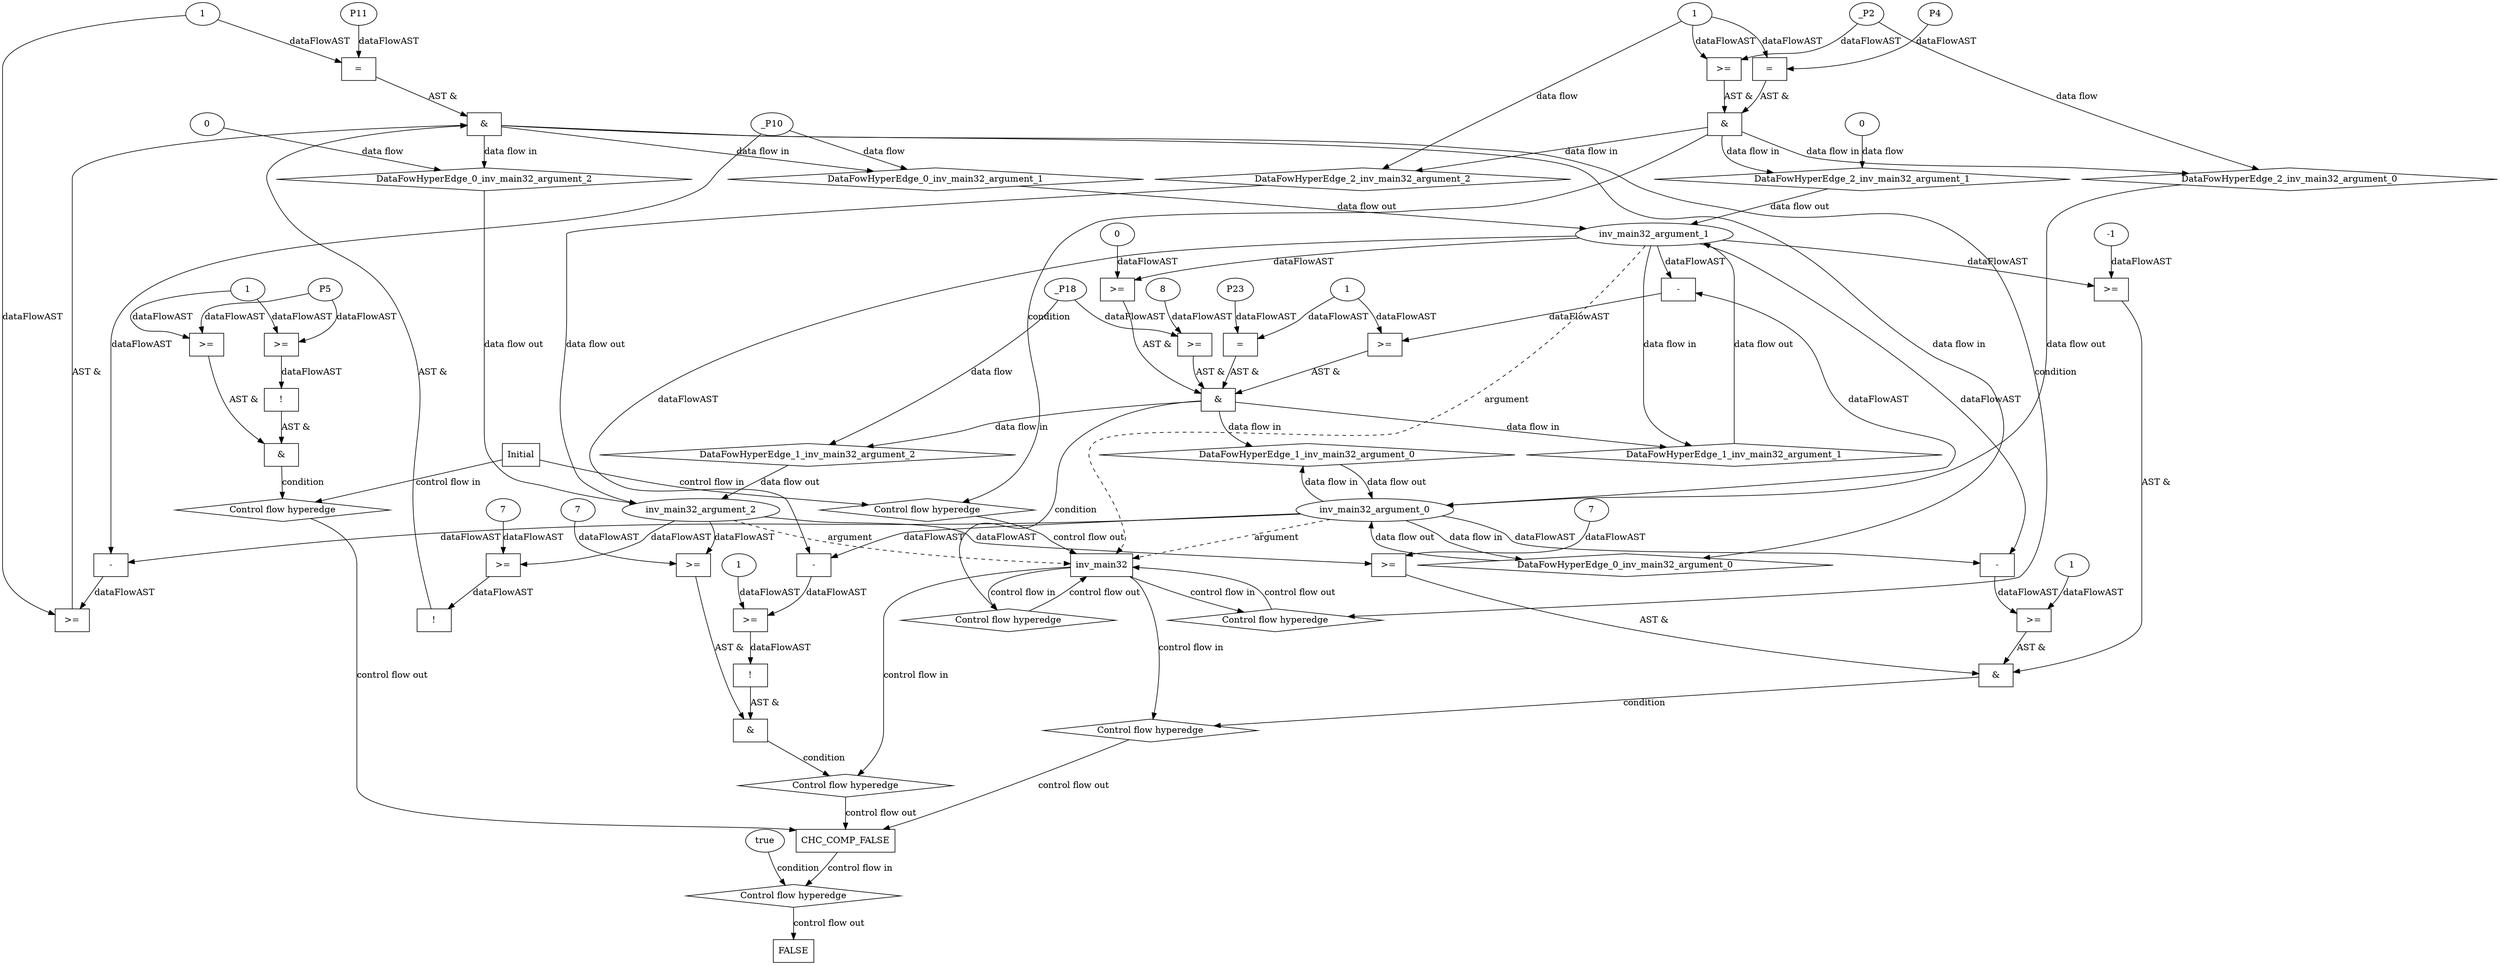 digraph dag {
"CHC_COMP_FALSE" [label="CHC_COMP_FALSE" nodeName="CHC_COMP_FALSE" class=cfn  shape="rect"];
"inv_main32" [label="inv_main32" nodeName="inv_main32" class=cfn  shape="rect"];
FALSE [label="FALSE" nodeName=FALSE class=cfn  shape="rect"];
Initial [label="Initial" nodeName=Initial class=cfn  shape="rect"];
ControlFowHyperEdge_0 [label="Control flow hyperedge" nodeName=ControlFowHyperEdge_0 class=controlFlowHyperEdge shape="diamond"];
"inv_main32" -> ControlFowHyperEdge_0 [label="control flow in"]
ControlFowHyperEdge_0 -> "inv_main32" [label="control flow out"]
ControlFowHyperEdge_1 [label="Control flow hyperedge" nodeName=ControlFowHyperEdge_1 class=controlFlowHyperEdge shape="diamond"];
"inv_main32" -> ControlFowHyperEdge_1 [label="control flow in"]
ControlFowHyperEdge_1 -> "inv_main32" [label="control flow out"]
ControlFowHyperEdge_2 [label="Control flow hyperedge" nodeName=ControlFowHyperEdge_2 class=controlFlowHyperEdge shape="diamond"];
"Initial" -> ControlFowHyperEdge_2 [label="control flow in"]
ControlFowHyperEdge_2 -> "inv_main32" [label="control flow out"]
ControlFowHyperEdge_3 [label="Control flow hyperedge" nodeName=ControlFowHyperEdge_3 class=controlFlowHyperEdge shape="diamond"];
"Initial" -> ControlFowHyperEdge_3 [label="control flow in"]
ControlFowHyperEdge_3 -> "CHC_COMP_FALSE" [label="control flow out"]
ControlFowHyperEdge_4 [label="Control flow hyperedge" nodeName=ControlFowHyperEdge_4 class=controlFlowHyperEdge shape="diamond"];
"inv_main32" -> ControlFowHyperEdge_4 [label="control flow in"]
ControlFowHyperEdge_4 -> "CHC_COMP_FALSE" [label="control flow out"]
ControlFowHyperEdge_5 [label="Control flow hyperedge" nodeName=ControlFowHyperEdge_5 class=controlFlowHyperEdge shape="diamond"];
"inv_main32" -> ControlFowHyperEdge_5 [label="control flow in"]
ControlFowHyperEdge_5 -> "CHC_COMP_FALSE" [label="control flow out"]
ControlFowHyperEdge_6 [label="Control flow hyperedge" nodeName=ControlFowHyperEdge_6 class=controlFlowHyperEdge shape="diamond"];
"CHC_COMP_FALSE" -> ControlFowHyperEdge_6 [label="control flow in"]
ControlFowHyperEdge_6 -> "FALSE" [label="control flow out"]
"inv_main32_argument_0" [label="inv_main32_argument_0" nodeName=argument0 class=argument  head="inv_main32" shape="oval"];
"inv_main32_argument_0" -> "inv_main32"[label="argument" style="dashed"]
"inv_main32_argument_1" [label="inv_main32_argument_1" nodeName=argument1 class=argument  head="inv_main32" shape="oval"];
"inv_main32_argument_1" -> "inv_main32"[label="argument" style="dashed"]
"inv_main32_argument_2" [label="inv_main32_argument_2" nodeName=argument2 class=argument  head="inv_main32" shape="oval"];
"inv_main32_argument_2" -> "inv_main32"[label="argument" style="dashed"]

"xxxinv_main32___inv_main32_0xxx_and" [label="&" nodeName="xxxinv_main32___inv_main32_0xxx_and" class=Operator shape="rect"];
"xxxinv_main32___inv_main32_0xxxguard_0_node_0" [label="!" nodeName="xxxinv_main32___inv_main32_0xxxguard_0_node_0" class=Operator shape="rect"];
"xxxinv_main32___inv_main32_0xxxguard_0_node_1" [label=">=" nodeName="xxxinv_main32___inv_main32_0xxxguard_0_node_1" class=Operator  shape="rect"];
"xxxinv_main32___inv_main32_0xxxguard_0_node_2" [label="7" nodeName="xxxinv_main32___inv_main32_0xxxguard_0_node_2" class=Literal ];
"xxxinv_main32___inv_main32_0xxxguard_0_node_1" -> "xxxinv_main32___inv_main32_0xxxguard_0_node_0"[label="dataFlowAST"]
"xxxinv_main32___inv_main32_0xxxguard_0_node_2" -> "xxxinv_main32___inv_main32_0xxxguard_0_node_1"[label="dataFlowAST"]
"inv_main32_argument_2" -> "xxxinv_main32___inv_main32_0xxxguard_0_node_1"[label="dataFlowAST"]

"xxxinv_main32___inv_main32_0xxxguard_0_node_0" -> "xxxinv_main32___inv_main32_0xxx_and" [label="AST &"];
"xxxinv_main32___inv_main32_0xxxguard1_node_0" [label=">=" nodeName="xxxinv_main32___inv_main32_0xxxguard1_node_0" class=Operator  shape="rect"];
"xxxinv_main32___inv_main32_0xxxguard1_node_1" [label="-" nodeName="xxxinv_main32___inv_main32_0xxxguard1_node_1" class= Operator shape="rect"];
"xxxinv_main32___inv_main32_0xxxguard1_node_4" [label="1" nodeName="xxxinv_main32___inv_main32_0xxxguard1_node_4" class=Literal ];
"xxxinv_main32___inv_main32_0xxxguard1_node_1" -> "xxxinv_main32___inv_main32_0xxxguard1_node_0"[label="dataFlowAST"]
"xxxinv_main32___inv_main32_0xxxguard1_node_4" -> "xxxinv_main32___inv_main32_0xxxguard1_node_0"[label="dataFlowAST"]
"inv_main32_argument_0" -> "xxxinv_main32___inv_main32_0xxxguard1_node_1"[label="dataFlowAST"]
"xxxinv_main32___inv_main32_0xxxdataFlow_0_node_0" -> "xxxinv_main32___inv_main32_0xxxguard1_node_1"[label="dataFlowAST"]

"xxxinv_main32___inv_main32_0xxxguard1_node_0" -> "xxxinv_main32___inv_main32_0xxx_and" [label="AST &"];
"xxxinv_main32___inv_main32_0xxxguard2_node_0" [label="=" nodeName="xxxinv_main32___inv_main32_0xxxguard2_node_0" class=Operator  shape="rect"];
"xxxinv_main32___inv_main32_0xxxguard2_node_1" [label="P11" nodeName="xxxinv_main32___inv_main32_0xxxguard2_node_1" class=Constant ];
"xxxinv_main32___inv_main32_0xxxguard2_node_1" -> "xxxinv_main32___inv_main32_0xxxguard2_node_0"[label="dataFlowAST"]
"xxxinv_main32___inv_main32_0xxxguard1_node_4" -> "xxxinv_main32___inv_main32_0xxxguard2_node_0"[label="dataFlowAST"]

"xxxinv_main32___inv_main32_0xxxguard2_node_0" -> "xxxinv_main32___inv_main32_0xxx_and" [label="AST &"];
"xxxinv_main32___inv_main32_0xxx_and" -> "ControlFowHyperEdge_0" [label="condition"];
"xxxinv_main32___inv_main32_0xxxdataFlow_0_node_0" [label="_P10" nodeName="xxxinv_main32___inv_main32_0xxxdataFlow_0_node_0" class=Constant ];

"xxxinv_main32___inv_main32_0xxxdataFlow_0_node_0" -> "DataFowHyperEdge_0_inv_main32_argument_1" [label="data flow"];
"xxxinv_main32___inv_main32_0xxxdataFlow1_node_0" [label="0" nodeName="xxxinv_main32___inv_main32_0xxxdataFlow1_node_0" class=Literal ];

"xxxinv_main32___inv_main32_0xxxdataFlow1_node_0" -> "DataFowHyperEdge_0_inv_main32_argument_2" [label="data flow"];
"xxxinv_main32___inv_main32_1xxx_and" [label="&" nodeName="xxxinv_main32___inv_main32_1xxx_and" class=Operator shape="rect"];
"xxxinv_main32___inv_main32_1xxxguard_0_node_0" [label=">=" nodeName="xxxinv_main32___inv_main32_1xxxguard_0_node_0" class=Operator  shape="rect"];
"xxxinv_main32___inv_main32_1xxxguard_0_node_1" [label="-" nodeName="xxxinv_main32___inv_main32_1xxxguard_0_node_1" class= Operator shape="rect"];
"xxxinv_main32___inv_main32_1xxxguard_0_node_4" [label="1" nodeName="xxxinv_main32___inv_main32_1xxxguard_0_node_4" class=Literal ];
"xxxinv_main32___inv_main32_1xxxguard_0_node_1" -> "xxxinv_main32___inv_main32_1xxxguard_0_node_0"[label="dataFlowAST"]
"xxxinv_main32___inv_main32_1xxxguard_0_node_4" -> "xxxinv_main32___inv_main32_1xxxguard_0_node_0"[label="dataFlowAST"]
"inv_main32_argument_0" -> "xxxinv_main32___inv_main32_1xxxguard_0_node_1"[label="dataFlowAST"]
"inv_main32_argument_1" -> "xxxinv_main32___inv_main32_1xxxguard_0_node_1"[label="dataFlowAST"]

"xxxinv_main32___inv_main32_1xxxguard_0_node_0" -> "xxxinv_main32___inv_main32_1xxx_and" [label="AST &"];
"xxxinv_main32___inv_main32_1xxxguard1_node_0" [label=">=" nodeName="xxxinv_main32___inv_main32_1xxxguard1_node_0" class=Operator  shape="rect"];
"xxxinv_main32___inv_main32_1xxxguard1_node_2" [label="0" nodeName="xxxinv_main32___inv_main32_1xxxguard1_node_2" class=Literal ];
"inv_main32_argument_1" -> "xxxinv_main32___inv_main32_1xxxguard1_node_0"[label="dataFlowAST"]
"xxxinv_main32___inv_main32_1xxxguard1_node_2" -> "xxxinv_main32___inv_main32_1xxxguard1_node_0"[label="dataFlowAST"]

"xxxinv_main32___inv_main32_1xxxguard1_node_0" -> "xxxinv_main32___inv_main32_1xxx_and" [label="AST &"];
"xxxinv_main32___inv_main32_1xxxguard2_node_0" [label=">=" nodeName="xxxinv_main32___inv_main32_1xxxguard2_node_0" class=Operator  shape="rect"];
"xxxinv_main32___inv_main32_1xxxguard2_node_1" [label="8" nodeName="xxxinv_main32___inv_main32_1xxxguard2_node_1" class=Literal ];
"xxxinv_main32___inv_main32_1xxxguard2_node_1" -> "xxxinv_main32___inv_main32_1xxxguard2_node_0"[label="dataFlowAST"]
"xxxinv_main32___inv_main32_1xxxdataFlow_0_node_0" -> "xxxinv_main32___inv_main32_1xxxguard2_node_0"[label="dataFlowAST"]

"xxxinv_main32___inv_main32_1xxxguard2_node_0" -> "xxxinv_main32___inv_main32_1xxx_and" [label="AST &"];
"xxxinv_main32___inv_main32_1xxxguard3_node_0" [label="=" nodeName="xxxinv_main32___inv_main32_1xxxguard3_node_0" class=Operator  shape="rect"];
"xxxinv_main32___inv_main32_1xxxguard3_node_1" [label="P23" nodeName="xxxinv_main32___inv_main32_1xxxguard3_node_1" class=Constant ];
"xxxinv_main32___inv_main32_1xxxguard3_node_1" -> "xxxinv_main32___inv_main32_1xxxguard3_node_0"[label="dataFlowAST"]
"xxxinv_main32___inv_main32_1xxxguard_0_node_4" -> "xxxinv_main32___inv_main32_1xxxguard3_node_0"[label="dataFlowAST"]

"xxxinv_main32___inv_main32_1xxxguard3_node_0" -> "xxxinv_main32___inv_main32_1xxx_and" [label="AST &"];
"xxxinv_main32___inv_main32_1xxx_and" -> "ControlFowHyperEdge_1" [label="condition"];
"xxxinv_main32___inv_main32_1xxxdataFlow_0_node_0" [label="_P18" nodeName="xxxinv_main32___inv_main32_1xxxdataFlow_0_node_0" class=Constant ];

"xxxinv_main32___inv_main32_1xxxdataFlow_0_node_0" -> "DataFowHyperEdge_1_inv_main32_argument_2" [label="data flow"];
"xxxinv_main32___Initial_2xxx_and" [label="&" nodeName="xxxinv_main32___Initial_2xxx_and" class=Operator shape="rect"];
"xxxinv_main32___Initial_2xxxguard_0_node_0" [label=">=" nodeName="xxxinv_main32___Initial_2xxxguard_0_node_0" class=Operator  shape="rect"];
"xxxinv_main32___Initial_2xxxdataFlow_0_node_0" -> "xxxinv_main32___Initial_2xxxguard_0_node_0"[label="dataFlowAST"]
"xxxinv_main32___Initial_2xxxdataFlow2_node_0" -> "xxxinv_main32___Initial_2xxxguard_0_node_0"[label="dataFlowAST"]

"xxxinv_main32___Initial_2xxxguard_0_node_0" -> "xxxinv_main32___Initial_2xxx_and" [label="AST &"];
"xxxinv_main32___Initial_2xxxguard1_node_0" [label="=" nodeName="xxxinv_main32___Initial_2xxxguard1_node_0" class=Operator  shape="rect"];
"xxxinv_main32___Initial_2xxxguard1_node_1" [label="P4" nodeName="xxxinv_main32___Initial_2xxxguard1_node_1" class=Constant ];
"xxxinv_main32___Initial_2xxxguard1_node_1" -> "xxxinv_main32___Initial_2xxxguard1_node_0"[label="dataFlowAST"]
"xxxinv_main32___Initial_2xxxdataFlow2_node_0" -> "xxxinv_main32___Initial_2xxxguard1_node_0"[label="dataFlowAST"]

"xxxinv_main32___Initial_2xxxguard1_node_0" -> "xxxinv_main32___Initial_2xxx_and" [label="AST &"];
"xxxinv_main32___Initial_2xxx_and" -> "ControlFowHyperEdge_2" [label="condition"];
"xxxinv_main32___Initial_2xxxdataFlow_0_node_0" [label="_P2" nodeName="xxxinv_main32___Initial_2xxxdataFlow_0_node_0" class=Constant ];

"xxxinv_main32___Initial_2xxxdataFlow_0_node_0" -> "DataFowHyperEdge_2_inv_main32_argument_0" [label="data flow"];
"xxxinv_main32___Initial_2xxxdataFlow1_node_0" [label="0" nodeName="xxxinv_main32___Initial_2xxxdataFlow1_node_0" class=Literal ];

"xxxinv_main32___Initial_2xxxdataFlow1_node_0" -> "DataFowHyperEdge_2_inv_main32_argument_1" [label="data flow"];
"xxxinv_main32___Initial_2xxxdataFlow2_node_0" [label="1" nodeName="xxxinv_main32___Initial_2xxxdataFlow2_node_0" class=Literal ];

"xxxinv_main32___Initial_2xxxdataFlow2_node_0" -> "DataFowHyperEdge_2_inv_main32_argument_2" [label="data flow"];
"xxxCHC_COMP_FALSE___Initial_3xxx_and" [label="&" nodeName="xxxCHC_COMP_FALSE___Initial_3xxx_and" class=Operator shape="rect"];
"xxxCHC_COMP_FALSE___Initial_3xxxguard_0_node_0" [label=">=" nodeName="xxxCHC_COMP_FALSE___Initial_3xxxguard_0_node_0" class=Operator  shape="rect"];
"xxxCHC_COMP_FALSE___Initial_3xxxguard_0_node_1" [label="P5" nodeName="xxxCHC_COMP_FALSE___Initial_3xxxguard_0_node_1" class=Constant ];
"xxxCHC_COMP_FALSE___Initial_3xxxguard_0_node_2" [label="1" nodeName="xxxCHC_COMP_FALSE___Initial_3xxxguard_0_node_2" class=Literal ];
"xxxCHC_COMP_FALSE___Initial_3xxxguard_0_node_1" -> "xxxCHC_COMP_FALSE___Initial_3xxxguard_0_node_0"[label="dataFlowAST"]
"xxxCHC_COMP_FALSE___Initial_3xxxguard_0_node_2" -> "xxxCHC_COMP_FALSE___Initial_3xxxguard_0_node_0"[label="dataFlowAST"]

"xxxCHC_COMP_FALSE___Initial_3xxxguard_0_node_0" -> "xxxCHC_COMP_FALSE___Initial_3xxx_and" [label="AST &"];
"xxxCHC_COMP_FALSE___Initial_3xxxguard1_node_0" [label="!" nodeName="xxxCHC_COMP_FALSE___Initial_3xxxguard1_node_0" class=Operator shape="rect"];
"xxxCHC_COMP_FALSE___Initial_3xxxguard1_node_1" [label=">=" nodeName="xxxCHC_COMP_FALSE___Initial_3xxxguard1_node_1" class=Operator  shape="rect"];
"xxxCHC_COMP_FALSE___Initial_3xxxguard1_node_1" -> "xxxCHC_COMP_FALSE___Initial_3xxxguard1_node_0"[label="dataFlowAST"]
"xxxCHC_COMP_FALSE___Initial_3xxxguard_0_node_1" -> "xxxCHC_COMP_FALSE___Initial_3xxxguard1_node_1"[label="dataFlowAST"]
"xxxCHC_COMP_FALSE___Initial_3xxxguard_0_node_2" -> "xxxCHC_COMP_FALSE___Initial_3xxxguard1_node_1"[label="dataFlowAST"]

"xxxCHC_COMP_FALSE___Initial_3xxxguard1_node_0" -> "xxxCHC_COMP_FALSE___Initial_3xxx_and" [label="AST &"];
"xxxCHC_COMP_FALSE___Initial_3xxx_and" -> "ControlFowHyperEdge_3" [label="condition"];
"xxxCHC_COMP_FALSE___inv_main32_4xxx_and" [label="&" nodeName="xxxCHC_COMP_FALSE___inv_main32_4xxx_and" class=Operator shape="rect"];
"xxxCHC_COMP_FALSE___inv_main32_4xxxguard_0_node_0" [label=">=" nodeName="xxxCHC_COMP_FALSE___inv_main32_4xxxguard_0_node_0" class=Operator  shape="rect"];
"xxxCHC_COMP_FALSE___inv_main32_4xxxguard_0_node_1" [label="-" nodeName="xxxCHC_COMP_FALSE___inv_main32_4xxxguard_0_node_1" class= Operator shape="rect"];
"xxxCHC_COMP_FALSE___inv_main32_4xxxguard_0_node_4" [label="1" nodeName="xxxCHC_COMP_FALSE___inv_main32_4xxxguard_0_node_4" class=Literal ];
"xxxCHC_COMP_FALSE___inv_main32_4xxxguard_0_node_1" -> "xxxCHC_COMP_FALSE___inv_main32_4xxxguard_0_node_0"[label="dataFlowAST"]
"xxxCHC_COMP_FALSE___inv_main32_4xxxguard_0_node_4" -> "xxxCHC_COMP_FALSE___inv_main32_4xxxguard_0_node_0"[label="dataFlowAST"]
"inv_main32_argument_0" -> "xxxCHC_COMP_FALSE___inv_main32_4xxxguard_0_node_1"[label="dataFlowAST"]
"inv_main32_argument_1" -> "xxxCHC_COMP_FALSE___inv_main32_4xxxguard_0_node_1"[label="dataFlowAST"]

"xxxCHC_COMP_FALSE___inv_main32_4xxxguard_0_node_0" -> "xxxCHC_COMP_FALSE___inv_main32_4xxx_and" [label="AST &"];
"xxxCHC_COMP_FALSE___inv_main32_4xxxguard1_node_0" [label=">=" nodeName="xxxCHC_COMP_FALSE___inv_main32_4xxxguard1_node_0" class=Operator  shape="rect"];
"xxxCHC_COMP_FALSE___inv_main32_4xxxguard1_node_1" [label="-1" nodeName="xxxCHC_COMP_FALSE___inv_main32_4xxxguard1_node_1" class=Literal ];
"xxxCHC_COMP_FALSE___inv_main32_4xxxguard1_node_1" -> "xxxCHC_COMP_FALSE___inv_main32_4xxxguard1_node_0"[label="dataFlowAST"]
"inv_main32_argument_1" -> "xxxCHC_COMP_FALSE___inv_main32_4xxxguard1_node_0"[label="dataFlowAST"]

"xxxCHC_COMP_FALSE___inv_main32_4xxxguard1_node_0" -> "xxxCHC_COMP_FALSE___inv_main32_4xxx_and" [label="AST &"];
"xxxCHC_COMP_FALSE___inv_main32_4xxxguard2_node_0" [label=">=" nodeName="xxxCHC_COMP_FALSE___inv_main32_4xxxguard2_node_0" class=Operator  shape="rect"];
"xxxCHC_COMP_FALSE___inv_main32_4xxxguard2_node_1" [label="7" nodeName="xxxCHC_COMP_FALSE___inv_main32_4xxxguard2_node_1" class=Literal ];
"xxxCHC_COMP_FALSE___inv_main32_4xxxguard2_node_1" -> "xxxCHC_COMP_FALSE___inv_main32_4xxxguard2_node_0"[label="dataFlowAST"]
"inv_main32_argument_2" -> "xxxCHC_COMP_FALSE___inv_main32_4xxxguard2_node_0"[label="dataFlowAST"]

"xxxCHC_COMP_FALSE___inv_main32_4xxxguard2_node_0" -> "xxxCHC_COMP_FALSE___inv_main32_4xxx_and" [label="AST &"];
"xxxCHC_COMP_FALSE___inv_main32_4xxx_and" -> "ControlFowHyperEdge_4" [label="condition"];
"xxxCHC_COMP_FALSE___inv_main32_5xxx_and" [label="&" nodeName="xxxCHC_COMP_FALSE___inv_main32_5xxx_and" class=Operator shape="rect"];
"xxxCHC_COMP_FALSE___inv_main32_5xxxguard_0_node_0" [label=">=" nodeName="xxxCHC_COMP_FALSE___inv_main32_5xxxguard_0_node_0" class=Operator  shape="rect"];
"xxxCHC_COMP_FALSE___inv_main32_5xxxguard_0_node_1" [label="7" nodeName="xxxCHC_COMP_FALSE___inv_main32_5xxxguard_0_node_1" class=Literal ];
"xxxCHC_COMP_FALSE___inv_main32_5xxxguard_0_node_1" -> "xxxCHC_COMP_FALSE___inv_main32_5xxxguard_0_node_0"[label="dataFlowAST"]
"inv_main32_argument_2" -> "xxxCHC_COMP_FALSE___inv_main32_5xxxguard_0_node_0"[label="dataFlowAST"]

"xxxCHC_COMP_FALSE___inv_main32_5xxxguard_0_node_0" -> "xxxCHC_COMP_FALSE___inv_main32_5xxx_and" [label="AST &"];
"xxxCHC_COMP_FALSE___inv_main32_5xxxguard1_node_0" [label="!" nodeName="xxxCHC_COMP_FALSE___inv_main32_5xxxguard1_node_0" class=Operator shape="rect"];
"xxxCHC_COMP_FALSE___inv_main32_5xxxguard1_node_1" [label=">=" nodeName="xxxCHC_COMP_FALSE___inv_main32_5xxxguard1_node_1" class=Operator  shape="rect"];
"xxxCHC_COMP_FALSE___inv_main32_5xxxguard1_node_2" [label="-" nodeName="xxxCHC_COMP_FALSE___inv_main32_5xxxguard1_node_2" class= Operator shape="rect"];
"xxxCHC_COMP_FALSE___inv_main32_5xxxguard1_node_5" [label="1" nodeName="xxxCHC_COMP_FALSE___inv_main32_5xxxguard1_node_5" class=Literal ];
"xxxCHC_COMP_FALSE___inv_main32_5xxxguard1_node_1" -> "xxxCHC_COMP_FALSE___inv_main32_5xxxguard1_node_0"[label="dataFlowAST"]
"xxxCHC_COMP_FALSE___inv_main32_5xxxguard1_node_2" -> "xxxCHC_COMP_FALSE___inv_main32_5xxxguard1_node_1"[label="dataFlowAST"]
"xxxCHC_COMP_FALSE___inv_main32_5xxxguard1_node_5" -> "xxxCHC_COMP_FALSE___inv_main32_5xxxguard1_node_1"[label="dataFlowAST"]
"inv_main32_argument_0" -> "xxxCHC_COMP_FALSE___inv_main32_5xxxguard1_node_2"[label="dataFlowAST"]
"inv_main32_argument_1" -> "xxxCHC_COMP_FALSE___inv_main32_5xxxguard1_node_2"[label="dataFlowAST"]

"xxxCHC_COMP_FALSE___inv_main32_5xxxguard1_node_0" -> "xxxCHC_COMP_FALSE___inv_main32_5xxx_and" [label="AST &"];
"xxxCHC_COMP_FALSE___inv_main32_5xxx_and" -> "ControlFowHyperEdge_5" [label="condition"];
"xxxFALSE___CHC_COMP_FALSE_6xxxguard_0_node_0" [label="true" nodeName="xxxFALSE___CHC_COMP_FALSE_6xxxguard_0_node_0" class=BoolValue ];

"xxxFALSE___CHC_COMP_FALSE_6xxxguard_0_node_0" -> "ControlFowHyperEdge_6" [label="condition"];
"DataFowHyperEdge_0_inv_main32_argument_0" [label="DataFowHyperEdge_0_inv_main32_argument_0" nodeName="DataFowHyperEdge_0_inv_main32_argument_0" class=DataFlowHyperedge shape="diamond"];
"DataFowHyperEdge_0_inv_main32_argument_0" -> "inv_main32_argument_0"[label="data flow out"]
"xxxinv_main32___inv_main32_0xxx_and" -> "DataFowHyperEdge_0_inv_main32_argument_0"[label="data flow in"]
"DataFowHyperEdge_0_inv_main32_argument_1" [label="DataFowHyperEdge_0_inv_main32_argument_1" nodeName="DataFowHyperEdge_0_inv_main32_argument_1" class=DataFlowHyperedge shape="diamond"];
"DataFowHyperEdge_0_inv_main32_argument_1" -> "inv_main32_argument_1"[label="data flow out"]
"xxxinv_main32___inv_main32_0xxx_and" -> "DataFowHyperEdge_0_inv_main32_argument_1"[label="data flow in"]
"DataFowHyperEdge_0_inv_main32_argument_2" [label="DataFowHyperEdge_0_inv_main32_argument_2" nodeName="DataFowHyperEdge_0_inv_main32_argument_2" class=DataFlowHyperedge shape="diamond"];
"DataFowHyperEdge_0_inv_main32_argument_2" -> "inv_main32_argument_2"[label="data flow out"]
"xxxinv_main32___inv_main32_0xxx_and" -> "DataFowHyperEdge_0_inv_main32_argument_2"[label="data flow in"]
"DataFowHyperEdge_1_inv_main32_argument_0" [label="DataFowHyperEdge_1_inv_main32_argument_0" nodeName="DataFowHyperEdge_1_inv_main32_argument_0" class=DataFlowHyperedge shape="diamond"];
"DataFowHyperEdge_1_inv_main32_argument_0" -> "inv_main32_argument_0"[label="data flow out"]
"xxxinv_main32___inv_main32_1xxx_and" -> "DataFowHyperEdge_1_inv_main32_argument_0"[label="data flow in"]
"DataFowHyperEdge_1_inv_main32_argument_1" [label="DataFowHyperEdge_1_inv_main32_argument_1" nodeName="DataFowHyperEdge_1_inv_main32_argument_1" class=DataFlowHyperedge shape="diamond"];
"DataFowHyperEdge_1_inv_main32_argument_1" -> "inv_main32_argument_1"[label="data flow out"]
"xxxinv_main32___inv_main32_1xxx_and" -> "DataFowHyperEdge_1_inv_main32_argument_1"[label="data flow in"]
"DataFowHyperEdge_1_inv_main32_argument_2" [label="DataFowHyperEdge_1_inv_main32_argument_2" nodeName="DataFowHyperEdge_1_inv_main32_argument_2" class=DataFlowHyperedge shape="diamond"];
"DataFowHyperEdge_1_inv_main32_argument_2" -> "inv_main32_argument_2"[label="data flow out"]
"xxxinv_main32___inv_main32_1xxx_and" -> "DataFowHyperEdge_1_inv_main32_argument_2"[label="data flow in"]
"DataFowHyperEdge_2_inv_main32_argument_0" [label="DataFowHyperEdge_2_inv_main32_argument_0" nodeName="DataFowHyperEdge_2_inv_main32_argument_0" class=DataFlowHyperedge shape="diamond"];
"DataFowHyperEdge_2_inv_main32_argument_0" -> "inv_main32_argument_0"[label="data flow out"]
"xxxinv_main32___Initial_2xxx_and" -> "DataFowHyperEdge_2_inv_main32_argument_0"[label="data flow in"]
"DataFowHyperEdge_2_inv_main32_argument_1" [label="DataFowHyperEdge_2_inv_main32_argument_1" nodeName="DataFowHyperEdge_2_inv_main32_argument_1" class=DataFlowHyperedge shape="diamond"];
"DataFowHyperEdge_2_inv_main32_argument_1" -> "inv_main32_argument_1"[label="data flow out"]
"xxxinv_main32___Initial_2xxx_and" -> "DataFowHyperEdge_2_inv_main32_argument_1"[label="data flow in"]
"DataFowHyperEdge_2_inv_main32_argument_2" [label="DataFowHyperEdge_2_inv_main32_argument_2" nodeName="DataFowHyperEdge_2_inv_main32_argument_2" class=DataFlowHyperedge shape="diamond"];
"DataFowHyperEdge_2_inv_main32_argument_2" -> "inv_main32_argument_2"[label="data flow out"]
"xxxinv_main32___Initial_2xxx_and" -> "DataFowHyperEdge_2_inv_main32_argument_2"[label="data flow in"]
"inv_main32_argument_0" -> "DataFowHyperEdge_0_inv_main32_argument_0"[label="data flow in"]
"inv_main32_argument_0" -> "DataFowHyperEdge_1_inv_main32_argument_0"[label="data flow in"]
"inv_main32_argument_1" -> "DataFowHyperEdge_1_inv_main32_argument_1"[label="data flow in"]




}
